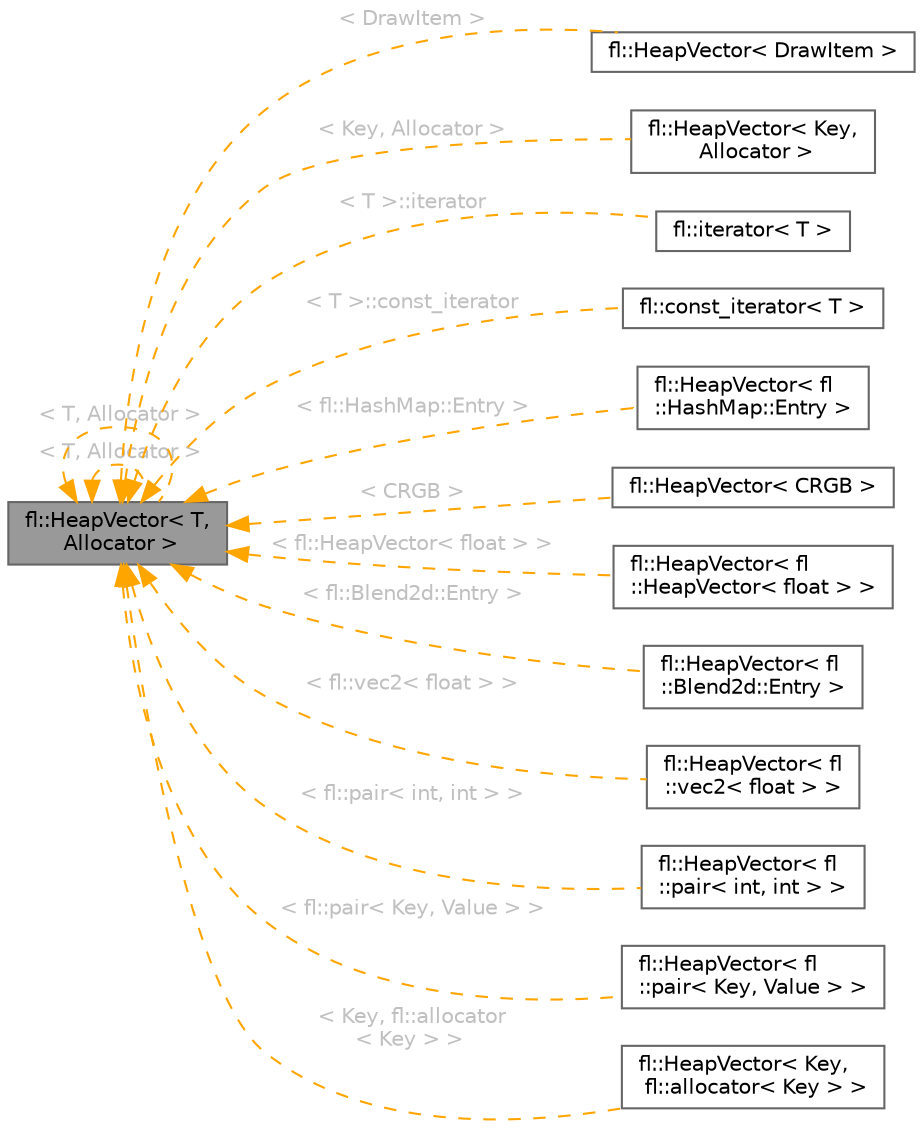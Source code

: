 digraph "fl::HeapVector&lt; T, Allocator &gt;"
{
 // INTERACTIVE_SVG=YES
 // LATEX_PDF_SIZE
  bgcolor="transparent";
  edge [fontname=Helvetica,fontsize=10,labelfontname=Helvetica,labelfontsize=10];
  node [fontname=Helvetica,fontsize=10,shape=box,height=0.2,width=0.4];
  rankdir="LR";
  Node1 [id="Node000001",label="fl::HeapVector\< T,\l Allocator \>",height=0.2,width=0.4,color="gray40", fillcolor="grey60", style="filled", fontcolor="black",tooltip=" "];
  Node1 -> Node1 [id="edge1_Node000001_Node000001",dir="back",color="orange",style="dashed",tooltip=" ",label=" \< T, Allocator \>",fontcolor="grey" ];
  Node1 -> Node2 [id="edge2_Node000001_Node000002",dir="back",color="orange",style="dashed",tooltip=" ",label=" \< DrawItem \>",fontcolor="grey" ];
  Node2 [id="Node000002",label="fl::HeapVector\< DrawItem \>",height=0.2,width=0.4,color="gray40", fillcolor="white", style="filled",URL="$db/ddd/classfl_1_1_heap_vector.html",tooltip=" "];
  Node1 -> Node3 [id="edge3_Node000001_Node000003",dir="back",color="orange",style="dashed",tooltip=" ",label=" \< Key, Allocator \>",fontcolor="grey" ];
  Node3 [id="Node000003",label="fl::HeapVector\< Key,\l Allocator \>",height=0.2,width=0.4,color="gray40", fillcolor="white", style="filled",URL="$db/ddd/classfl_1_1_heap_vector.html",tooltip=" "];
  Node1 -> Node4 [id="edge4_Node000001_Node000004",dir="back",color="orange",style="dashed",tooltip=" ",label=" \< T \>::iterator",fontcolor="grey" ];
  Node4 [id="Node000004",label="fl::iterator\< T \>",height=0.2,width=0.4,color="gray40", fillcolor="white", style="filled",URL="$db/ddd/classfl_1_1_heap_vector.html",tooltip=" "];
  Node1 -> Node5 [id="edge5_Node000001_Node000005",dir="back",color="orange",style="dashed",tooltip=" ",label=" \< T \>::const_iterator",fontcolor="grey" ];
  Node5 [id="Node000005",label="fl::const_iterator\< T \>",height=0.2,width=0.4,color="gray40", fillcolor="white", style="filled",URL="$db/ddd/classfl_1_1_heap_vector.html",tooltip=" "];
  Node1 -> Node1 [id="edge6_Node000001_Node000001",dir="back",color="orange",style="dashed",tooltip=" ",label=" \< T, Allocator \>",fontcolor="grey" ];
  Node1 -> Node6 [id="edge7_Node000001_Node000006",dir="back",color="orange",style="dashed",tooltip=" ",label=" \< fl::HashMap::Entry \>",fontcolor="grey" ];
  Node6 [id="Node000006",label="fl::HeapVector\< fl\l::HashMap::Entry \>",height=0.2,width=0.4,color="gray40", fillcolor="white", style="filled",URL="$db/ddd/classfl_1_1_heap_vector.html",tooltip=" "];
  Node1 -> Node7 [id="edge8_Node000001_Node000007",dir="back",color="orange",style="dashed",tooltip=" ",label=" \< CRGB \>",fontcolor="grey" ];
  Node7 [id="Node000007",label="fl::HeapVector\< CRGB \>",height=0.2,width=0.4,color="gray40", fillcolor="white", style="filled",URL="$db/ddd/classfl_1_1_heap_vector.html",tooltip=" "];
  Node1 -> Node8 [id="edge9_Node000001_Node000008",dir="back",color="orange",style="dashed",tooltip=" ",label=" \< fl::HeapVector\< float \> \>",fontcolor="grey" ];
  Node8 [id="Node000008",label="fl::HeapVector\< fl\l::HeapVector\< float \> \>",height=0.2,width=0.4,color="gray40", fillcolor="white", style="filled",URL="$db/ddd/classfl_1_1_heap_vector.html",tooltip=" "];
  Node1 -> Node9 [id="edge10_Node000001_Node000009",dir="back",color="orange",style="dashed",tooltip=" ",label=" \< fl::Blend2d::Entry \>",fontcolor="grey" ];
  Node9 [id="Node000009",label="fl::HeapVector\< fl\l::Blend2d::Entry \>",height=0.2,width=0.4,color="gray40", fillcolor="white", style="filled",URL="$db/ddd/classfl_1_1_heap_vector.html",tooltip=" "];
  Node1 -> Node10 [id="edge11_Node000001_Node000010",dir="back",color="orange",style="dashed",tooltip=" ",label=" \< fl::vec2\< float \> \>",fontcolor="grey" ];
  Node10 [id="Node000010",label="fl::HeapVector\< fl\l::vec2\< float \> \>",height=0.2,width=0.4,color="gray40", fillcolor="white", style="filled",URL="$db/ddd/classfl_1_1_heap_vector.html",tooltip=" "];
  Node1 -> Node11 [id="edge12_Node000001_Node000011",dir="back",color="orange",style="dashed",tooltip=" ",label=" \< fl::pair\< int, int \> \>",fontcolor="grey" ];
  Node11 [id="Node000011",label="fl::HeapVector\< fl\l::pair\< int, int \> \>",height=0.2,width=0.4,color="gray40", fillcolor="white", style="filled",URL="$db/ddd/classfl_1_1_heap_vector.html",tooltip=" "];
  Node1 -> Node12 [id="edge13_Node000001_Node000012",dir="back",color="orange",style="dashed",tooltip=" ",label=" \< fl::pair\< Key, Value \> \>",fontcolor="grey" ];
  Node12 [id="Node000012",label="fl::HeapVector\< fl\l::pair\< Key, Value \> \>",height=0.2,width=0.4,color="gray40", fillcolor="white", style="filled",URL="$db/ddd/classfl_1_1_heap_vector.html",tooltip=" "];
  Node1 -> Node13 [id="edge14_Node000001_Node000013",dir="back",color="orange",style="dashed",tooltip=" ",label=" \< Key, fl::allocator\l\< Key \> \>",fontcolor="grey" ];
  Node13 [id="Node000013",label="fl::HeapVector\< Key,\l fl::allocator\< Key \> \>",height=0.2,width=0.4,color="gray40", fillcolor="white", style="filled",URL="$db/ddd/classfl_1_1_heap_vector.html",tooltip=" "];
}
